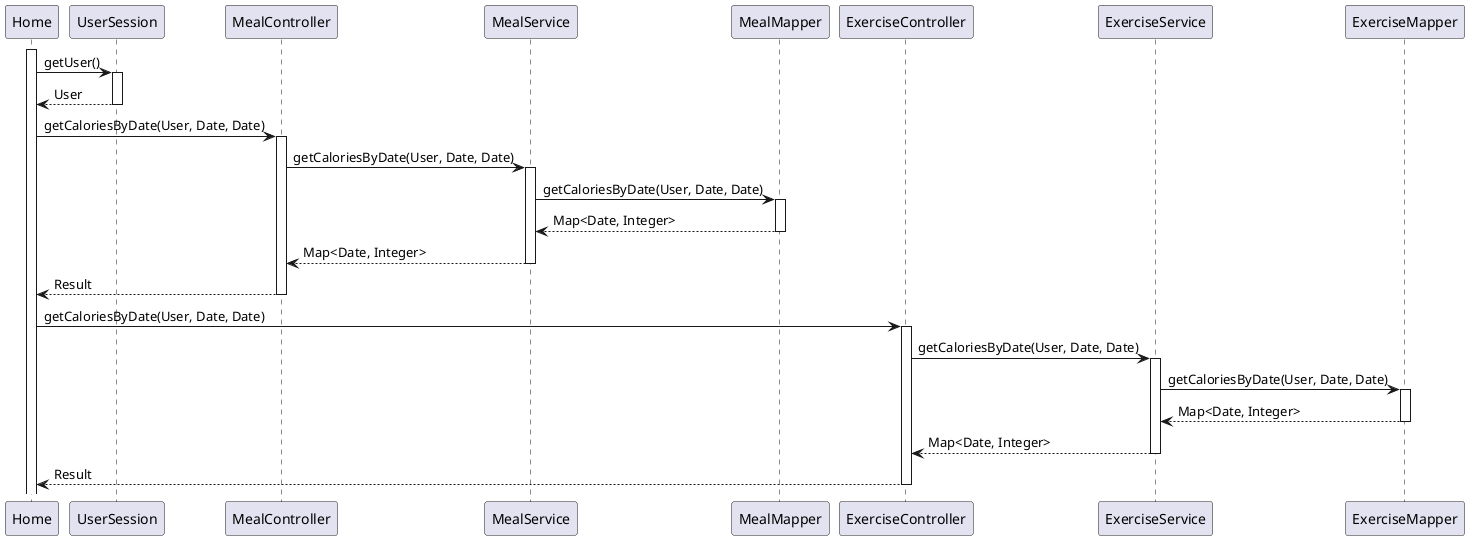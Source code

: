 @startuml
activate Home
Home -> UserSession: getUser()
activate UserSession

UserSession --> Home: User
deactivate UserSession

Home -> MealController: getCaloriesByDate(User, Date, Date)
activate MealController
MealController -> MealService: getCaloriesByDate(User, Date, Date)
activate MealService
MealService -> MealMapper: getCaloriesByDate(User, Date, Date)
activate MealMapper
MealMapper --> MealService: Map<Date, Integer>
deactivate MealMapper
MealService --> MealController: Map<Date, Integer>
deactivate MealService

MealController --> Home: Result
deactivate MealController

Home -> ExerciseController: getCaloriesByDate(User, Date, Date)
activate ExerciseController
ExerciseController -> ExerciseService: getCaloriesByDate(User, Date, Date)
activate ExerciseService
ExerciseService -> ExerciseMapper: getCaloriesByDate(User, Date, Date)
activate ExerciseMapper
ExerciseMapper --> ExerciseService: Map<Date, Integer>
deactivate ExerciseMapper
ExerciseService --> ExerciseController: Map<Date, Integer>
deactivate ExerciseService

ExerciseController --> Home: Result
deactivate ExerciseController
@enduml